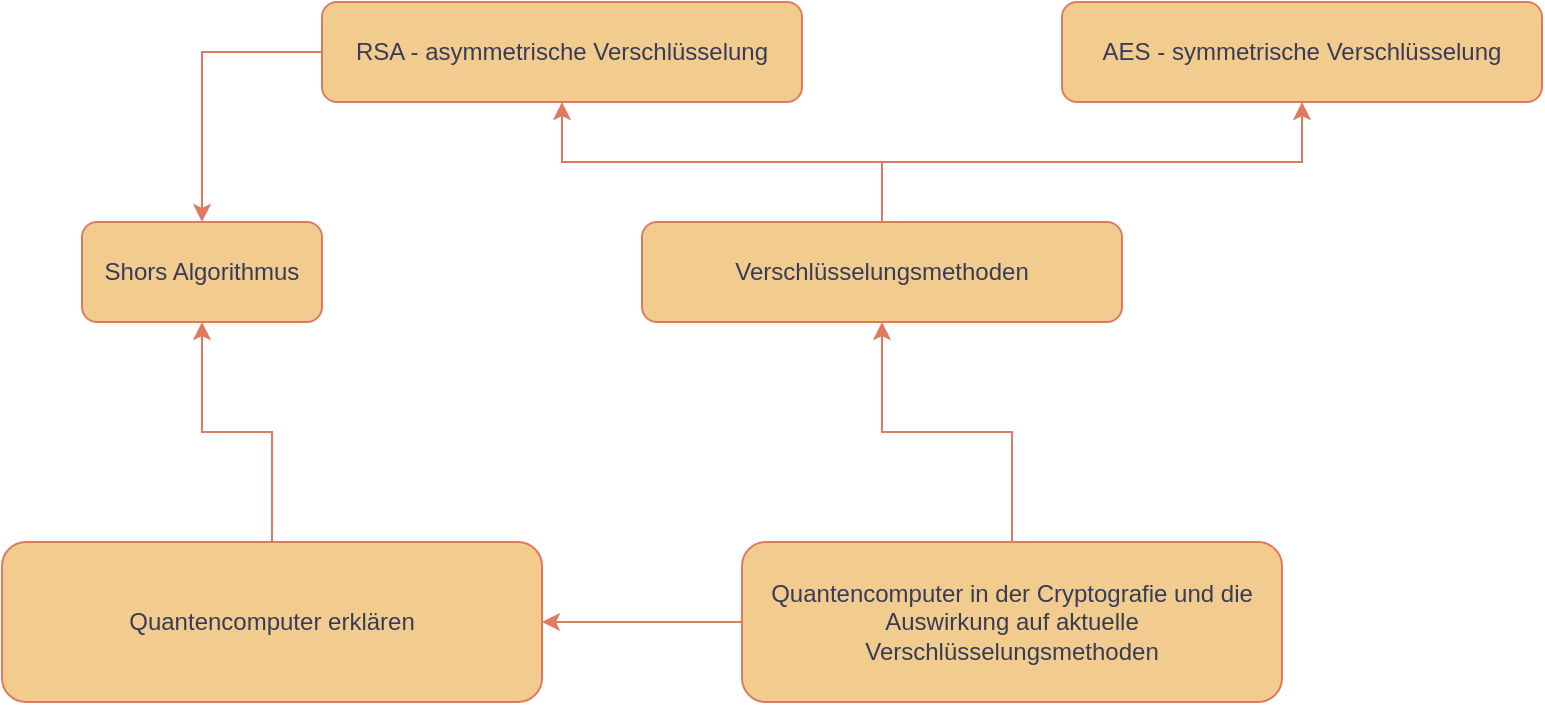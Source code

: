 <mxfile version="25.0.3">
  <diagram name="Page-1" id="pm-t9doXPkYsajfl0tn1">
    <mxGraphModel dx="1749" dy="633" grid="1" gridSize="10" guides="1" tooltips="1" connect="1" arrows="1" fold="1" page="1" pageScale="1" pageWidth="827" pageHeight="1169" math="0" shadow="0">
      <root>
        <mxCell id="0" />
        <mxCell id="1" parent="0" />
        <mxCell id="ZrFbgJg00vTvZY6wPIcv-2" style="edgeStyle=orthogonalEdgeStyle;rounded=0;orthogonalLoop=1;jettySize=auto;html=1;labelBackgroundColor=none;strokeColor=#E07A5F;fontColor=default;" edge="1" parent="1" source="ZrFbgJg00vTvZY6wPIcv-1" target="ZrFbgJg00vTvZY6wPIcv-3">
          <mxGeometry relative="1" as="geometry">
            <mxPoint x="400" y="190" as="targetPoint" />
          </mxGeometry>
        </mxCell>
        <mxCell id="ZrFbgJg00vTvZY6wPIcv-9" style="edgeStyle=orthogonalEdgeStyle;rounded=0;orthogonalLoop=1;jettySize=auto;html=1;strokeColor=#E07A5F;fontColor=#393C56;fillColor=#F2CC8F;" edge="1" parent="1" source="ZrFbgJg00vTvZY6wPIcv-1" target="ZrFbgJg00vTvZY6wPIcv-8">
          <mxGeometry relative="1" as="geometry" />
        </mxCell>
        <mxCell id="ZrFbgJg00vTvZY6wPIcv-1" value="&lt;div&gt;Quantencomputer in der Cryptografie und die Auswirkung auf aktuelle Verschlüsselungsmethoden&lt;/div&gt;" style="rounded=1;whiteSpace=wrap;html=1;labelBackgroundColor=none;fillColor=#F2CC8F;strokeColor=#E07A5F;fontColor=#393C56;" vertex="1" parent="1">
          <mxGeometry x="350" y="300" width="270" height="80" as="geometry" />
        </mxCell>
        <mxCell id="ZrFbgJg00vTvZY6wPIcv-5" style="edgeStyle=orthogonalEdgeStyle;rounded=0;orthogonalLoop=1;jettySize=auto;html=1;strokeColor=#E07A5F;fontColor=#393C56;fillColor=#F2CC8F;" edge="1" parent="1" source="ZrFbgJg00vTvZY6wPIcv-3" target="ZrFbgJg00vTvZY6wPIcv-4">
          <mxGeometry relative="1" as="geometry" />
        </mxCell>
        <mxCell id="ZrFbgJg00vTvZY6wPIcv-7" style="edgeStyle=orthogonalEdgeStyle;rounded=0;orthogonalLoop=1;jettySize=auto;html=1;strokeColor=#E07A5F;fontColor=#393C56;fillColor=#F2CC8F;" edge="1" parent="1" source="ZrFbgJg00vTvZY6wPIcv-3" target="ZrFbgJg00vTvZY6wPIcv-6">
          <mxGeometry relative="1" as="geometry" />
        </mxCell>
        <mxCell id="ZrFbgJg00vTvZY6wPIcv-3" value="Verschlüsselungsmethoden" style="rounded=1;whiteSpace=wrap;html=1;labelBackgroundColor=none;fillColor=#F2CC8F;strokeColor=#E07A5F;fontColor=#393C56;" vertex="1" parent="1">
          <mxGeometry x="300" y="140" width="240" height="50" as="geometry" />
        </mxCell>
        <mxCell id="ZrFbgJg00vTvZY6wPIcv-14" style="edgeStyle=orthogonalEdgeStyle;rounded=0;orthogonalLoop=1;jettySize=auto;html=1;exitX=0;exitY=0.5;exitDx=0;exitDy=0;strokeColor=#E07A5F;fontColor=#393C56;fillColor=#F2CC8F;" edge="1" parent="1" source="ZrFbgJg00vTvZY6wPIcv-4" target="ZrFbgJg00vTvZY6wPIcv-11">
          <mxGeometry relative="1" as="geometry" />
        </mxCell>
        <mxCell id="ZrFbgJg00vTvZY6wPIcv-4" value="RSA - asymmetrische Verschlüsselung" style="rounded=1;whiteSpace=wrap;html=1;labelBackgroundColor=none;fillColor=#F2CC8F;strokeColor=#E07A5F;fontColor=#393C56;" vertex="1" parent="1">
          <mxGeometry x="140" y="30" width="240" height="50" as="geometry" />
        </mxCell>
        <mxCell id="ZrFbgJg00vTvZY6wPIcv-6" value="AES - symmetrische Verschlüsselung" style="rounded=1;whiteSpace=wrap;html=1;labelBackgroundColor=none;fillColor=#F2CC8F;strokeColor=#E07A5F;fontColor=#393C56;" vertex="1" parent="1">
          <mxGeometry x="510" y="30" width="240" height="50" as="geometry" />
        </mxCell>
        <mxCell id="ZrFbgJg00vTvZY6wPIcv-10" style="edgeStyle=orthogonalEdgeStyle;rounded=0;orthogonalLoop=1;jettySize=auto;html=1;strokeColor=#E07A5F;fontColor=#393C56;fillColor=#F2CC8F;" edge="1" parent="1" source="ZrFbgJg00vTvZY6wPIcv-8" target="ZrFbgJg00vTvZY6wPIcv-11">
          <mxGeometry relative="1" as="geometry">
            <mxPoint x="60" y="210" as="targetPoint" />
          </mxGeometry>
        </mxCell>
        <mxCell id="ZrFbgJg00vTvZY6wPIcv-8" value="Quantencomputer erklären" style="rounded=1;whiteSpace=wrap;html=1;labelBackgroundColor=none;fillColor=#F2CC8F;strokeColor=#E07A5F;fontColor=#393C56;" vertex="1" parent="1">
          <mxGeometry x="-20" y="300" width="270" height="80" as="geometry" />
        </mxCell>
        <mxCell id="ZrFbgJg00vTvZY6wPIcv-11" value="Shors Algorithmus" style="rounded=1;whiteSpace=wrap;html=1;labelBackgroundColor=none;fillColor=#F2CC8F;strokeColor=#E07A5F;fontColor=#393C56;" vertex="1" parent="1">
          <mxGeometry x="20" y="140" width="120" height="50" as="geometry" />
        </mxCell>
      </root>
    </mxGraphModel>
  </diagram>
</mxfile>
